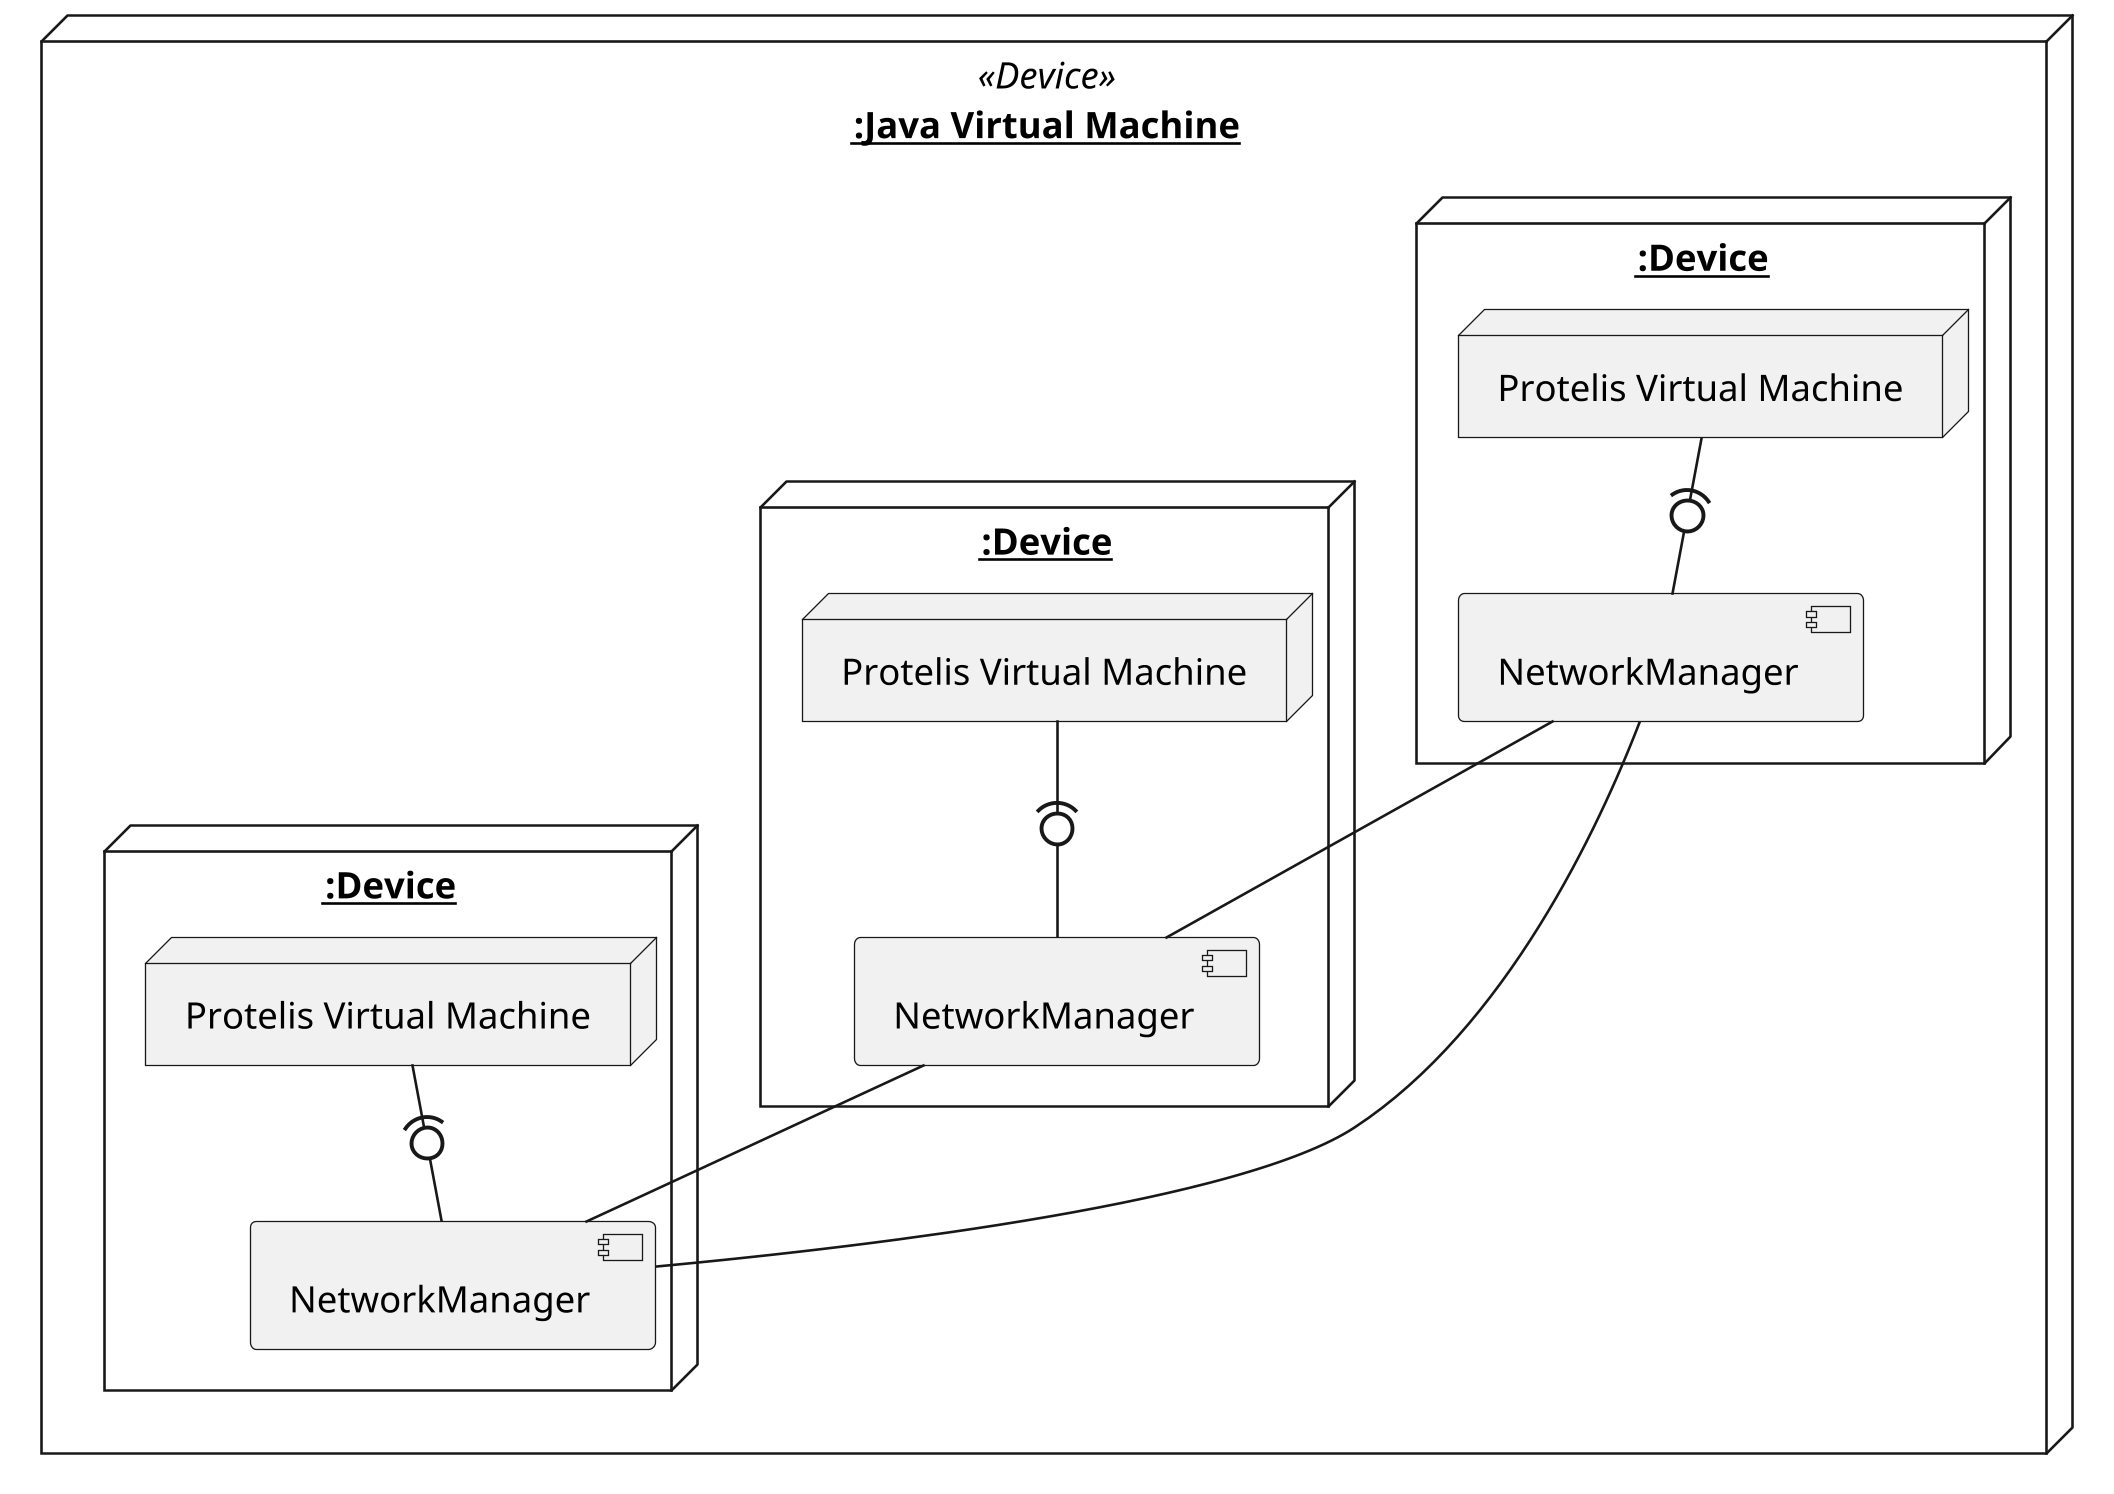 @startuml

skinparam dpi 250
hide empty members

node "__:Java Virtual Machine__" <<Device>> as JVM1 {
    node "__:Device__" as D1 {

	node "Protelis Virtual Machine" as PVM1
	[NetworkManager] as NM1
	PVM1 -(0- NM1
    }
    node "__:Device__" as D2 {
	node "Protelis Virtual Machine" as PVM2
	[NetworkManager] as NM2
	PVM2 -(0- NM2
    }
    node "__:Device__" as D3 {
	node "Protelis Virtual Machine" as PVM3
	[NetworkManager] as NM3
	PVM3 -(0- NM3
    }
}

NM1 -- NM2
NM2 -- NM3
NM1 -- NM3

@enduml